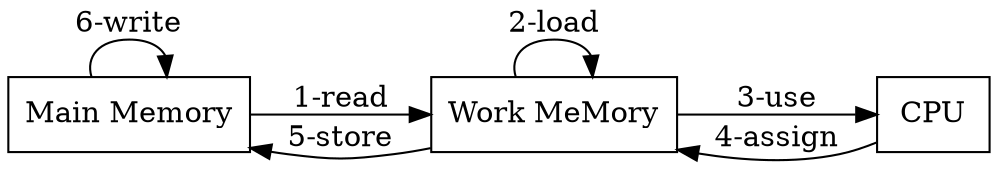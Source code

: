 digraph java_memory_model{
    charset="UTF-8"
    rankdir=LR
    tilte="Java内存模型"
   

    main_memory[label="Main Memory" shape="rect" ]
    work_memory1[label="Work MeMory" shape="rect"]
    cpu[label="CPU" shape="rect"]
    main_memory->work_memory1[label="1-read"]
    work_memory1->work_memory1[label="2-load"]
    work_memory1->cpu[label="3-use"]
    cpu->work_memory1[label="4-assign"]
    work_memory1->main_memory[label="5-store" ]
    main_memory->main_memory[label="6-write"]

}
   